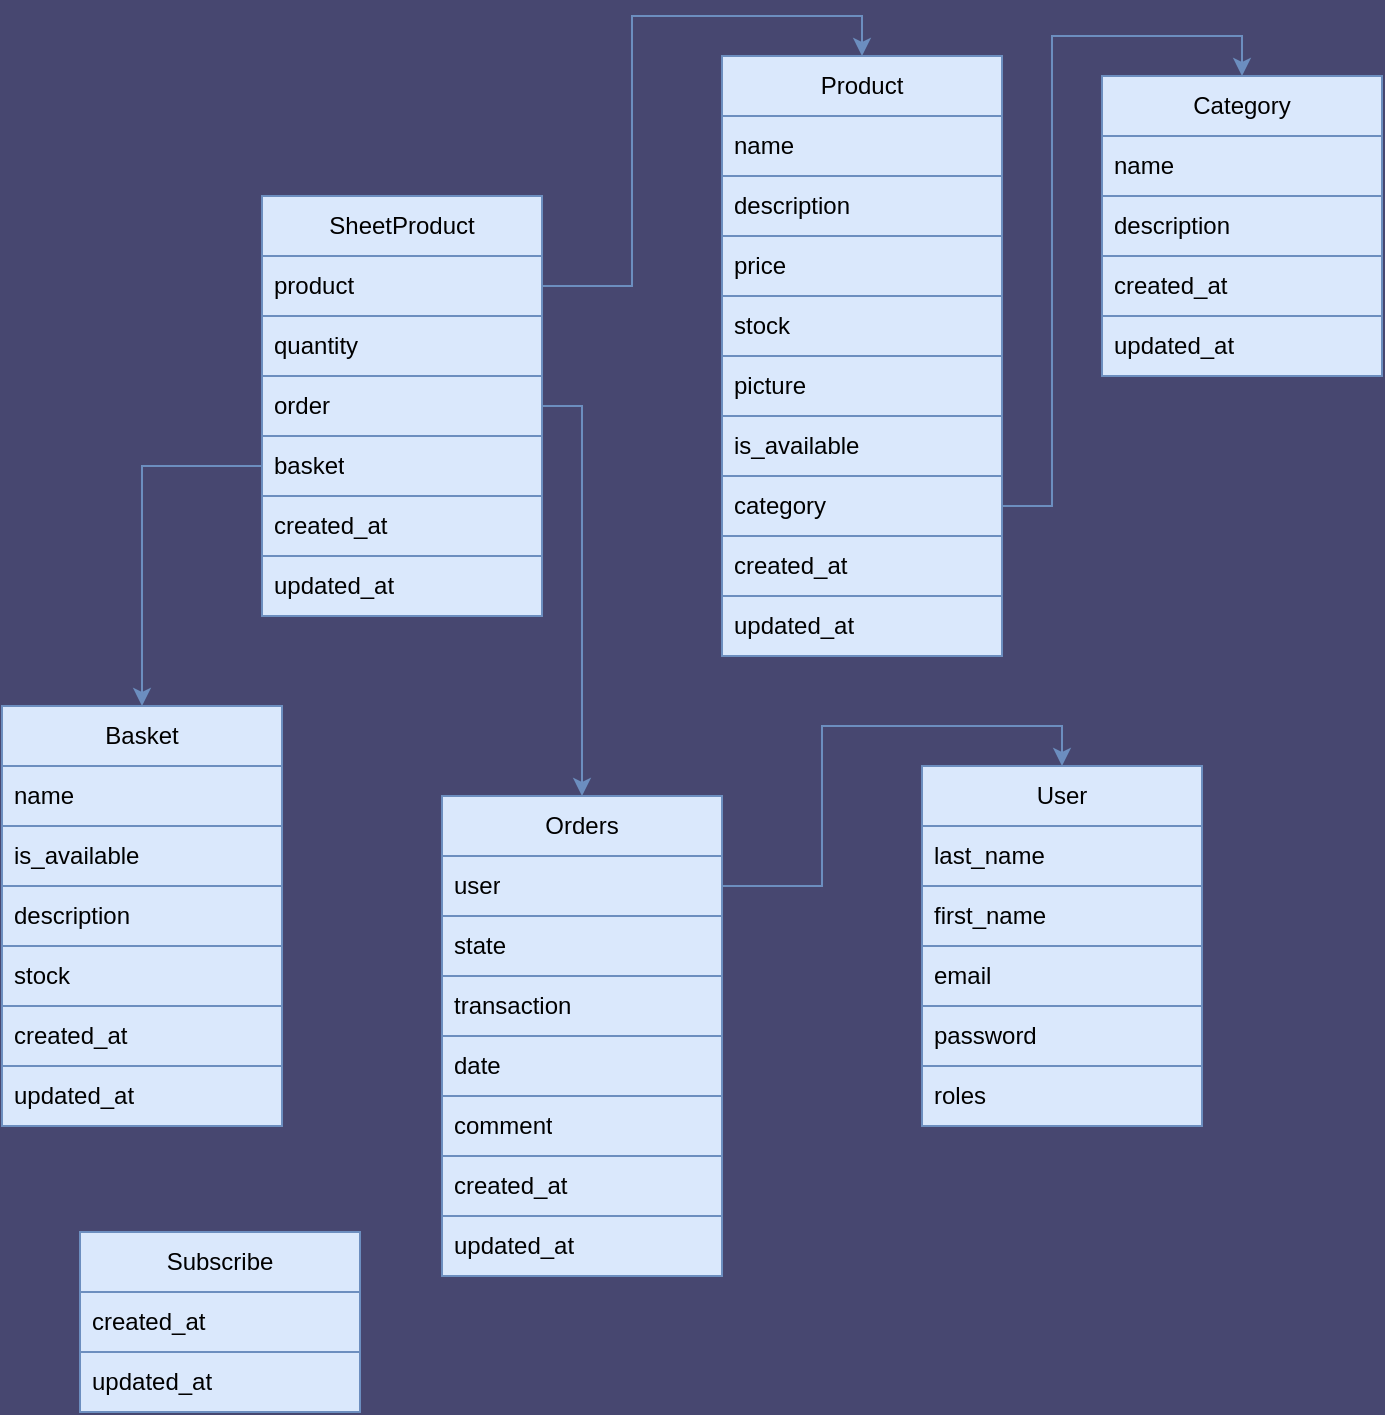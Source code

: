<mxfile version="21.2.9" type="github">
  <diagram name="Page-1" id="e7B3-h-AcOkAv30h7YL9">
    <mxGraphModel dx="954" dy="598" grid="0" gridSize="10" guides="1" tooltips="1" connect="1" arrows="1" fold="1" page="1" pageScale="1" pageWidth="827" pageHeight="1169" background="#474770" math="0" shadow="0">
      <root>
        <mxCell id="0" />
        <mxCell id="1" parent="0" />
        <mxCell id="qVHMdW8o76KmWxwlf5c9-2" value="User" style="swimlane;fontStyle=0;childLayout=stackLayout;horizontal=1;startSize=30;horizontalStack=0;resizeParent=1;resizeParentMax=0;resizeLast=0;collapsible=1;marginBottom=0;whiteSpace=wrap;html=1;fillColor=#dae8fc;strokeColor=#6c8ebf;" parent="1" vertex="1">
          <mxGeometry x="520" y="415" width="140" height="180" as="geometry" />
        </mxCell>
        <mxCell id="qVHMdW8o76KmWxwlf5c9-3" value="last_name" style="text;align=left;verticalAlign=middle;spacingLeft=4;spacingRight=4;overflow=hidden;points=[[0,0.5],[1,0.5]];portConstraint=eastwest;rotatable=0;whiteSpace=wrap;html=1;fillColor=#dae8fc;strokeColor=#6c8ebf;" parent="qVHMdW8o76KmWxwlf5c9-2" vertex="1">
          <mxGeometry y="30" width="140" height="30" as="geometry" />
        </mxCell>
        <mxCell id="qVHMdW8o76KmWxwlf5c9-4" value="first_name" style="text;align=left;verticalAlign=middle;spacingLeft=4;spacingRight=4;overflow=hidden;points=[[0,0.5],[1,0.5]];portConstraint=eastwest;rotatable=0;whiteSpace=wrap;html=1;fillColor=#dae8fc;strokeColor=#6c8ebf;" parent="qVHMdW8o76KmWxwlf5c9-2" vertex="1">
          <mxGeometry y="60" width="140" height="30" as="geometry" />
        </mxCell>
        <mxCell id="qVHMdW8o76KmWxwlf5c9-5" value="email" style="text;align=left;verticalAlign=middle;spacingLeft=4;spacingRight=4;overflow=hidden;points=[[0,0.5],[1,0.5]];portConstraint=eastwest;rotatable=0;whiteSpace=wrap;html=1;fillColor=#dae8fc;strokeColor=#6c8ebf;" parent="qVHMdW8o76KmWxwlf5c9-2" vertex="1">
          <mxGeometry y="90" width="140" height="30" as="geometry" />
        </mxCell>
        <mxCell id="3weyoblAmNRdB58ob886-1" value="password" style="text;align=left;verticalAlign=middle;spacingLeft=4;spacingRight=4;overflow=hidden;points=[[0,0.5],[1,0.5]];portConstraint=eastwest;rotatable=0;whiteSpace=wrap;html=1;fillColor=#dae8fc;strokeColor=#6c8ebf;" parent="qVHMdW8o76KmWxwlf5c9-2" vertex="1">
          <mxGeometry y="120" width="140" height="30" as="geometry" />
        </mxCell>
        <mxCell id="3weyoblAmNRdB58ob886-2" value="roles" style="text;align=left;verticalAlign=middle;spacingLeft=4;spacingRight=4;overflow=hidden;points=[[0,0.5],[1,0.5]];portConstraint=eastwest;rotatable=0;whiteSpace=wrap;html=1;fillColor=#dae8fc;strokeColor=#6c8ebf;" parent="qVHMdW8o76KmWxwlf5c9-2" vertex="1">
          <mxGeometry y="150" width="140" height="30" as="geometry" />
        </mxCell>
        <mxCell id="3weyoblAmNRdB58ob886-5" value="Product" style="swimlane;fontStyle=0;childLayout=stackLayout;horizontal=1;startSize=30;horizontalStack=0;resizeParent=1;resizeParentMax=0;resizeLast=0;collapsible=1;marginBottom=0;whiteSpace=wrap;html=1;fillColor=#dae8fc;strokeColor=#6c8ebf;" parent="1" vertex="1">
          <mxGeometry x="420" y="60" width="140" height="300" as="geometry" />
        </mxCell>
        <mxCell id="3weyoblAmNRdB58ob886-6" value="name" style="text;align=left;verticalAlign=middle;spacingLeft=4;spacingRight=4;overflow=hidden;points=[[0,0.5],[1,0.5]];portConstraint=eastwest;rotatable=0;whiteSpace=wrap;html=1;fillColor=#dae8fc;strokeColor=#6c8ebf;" parent="3weyoblAmNRdB58ob886-5" vertex="1">
          <mxGeometry y="30" width="140" height="30" as="geometry" />
        </mxCell>
        <mxCell id="3weyoblAmNRdB58ob886-7" value="description" style="text;align=left;verticalAlign=middle;spacingLeft=4;spacingRight=4;overflow=hidden;points=[[0,0.5],[1,0.5]];portConstraint=eastwest;rotatable=0;whiteSpace=wrap;html=1;fillColor=#dae8fc;strokeColor=#6c8ebf;" parent="3weyoblAmNRdB58ob886-5" vertex="1">
          <mxGeometry y="60" width="140" height="30" as="geometry" />
        </mxCell>
        <mxCell id="3weyoblAmNRdB58ob886-8" value="price" style="text;align=left;verticalAlign=middle;spacingLeft=4;spacingRight=4;overflow=hidden;points=[[0,0.5],[1,0.5]];portConstraint=eastwest;rotatable=0;whiteSpace=wrap;html=1;fillColor=#dae8fc;strokeColor=#6c8ebf;" parent="3weyoblAmNRdB58ob886-5" vertex="1">
          <mxGeometry y="90" width="140" height="30" as="geometry" />
        </mxCell>
        <mxCell id="3weyoblAmNRdB58ob886-15" value="stock" style="text;align=left;verticalAlign=middle;spacingLeft=4;spacingRight=4;overflow=hidden;points=[[0,0.5],[1,0.5]];portConstraint=eastwest;rotatable=0;whiteSpace=wrap;html=1;fillColor=#dae8fc;strokeColor=#6c8ebf;" parent="3weyoblAmNRdB58ob886-5" vertex="1">
          <mxGeometry y="120" width="140" height="30" as="geometry" />
        </mxCell>
        <mxCell id="3weyoblAmNRdB58ob886-11" value="picture" style="text;align=left;verticalAlign=middle;spacingLeft=4;spacingRight=4;overflow=hidden;points=[[0,0.5],[1,0.5]];portConstraint=eastwest;rotatable=0;whiteSpace=wrap;html=1;fillColor=#dae8fc;strokeColor=#6c8ebf;" parent="3weyoblAmNRdB58ob886-5" vertex="1">
          <mxGeometry y="150" width="140" height="30" as="geometry" />
        </mxCell>
        <mxCell id="3weyoblAmNRdB58ob886-12" value="is_available" style="text;align=left;verticalAlign=middle;spacingLeft=4;spacingRight=4;overflow=hidden;points=[[0,0.5],[1,0.5]];portConstraint=eastwest;rotatable=0;whiteSpace=wrap;html=1;fillColor=#dae8fc;strokeColor=#6c8ebf;" parent="3weyoblAmNRdB58ob886-5" vertex="1">
          <mxGeometry y="180" width="140" height="30" as="geometry" />
        </mxCell>
        <mxCell id="3weyoblAmNRdB58ob886-13" value="category" style="text;align=left;verticalAlign=middle;spacingLeft=4;spacingRight=4;overflow=hidden;points=[[0,0.5],[1,0.5]];portConstraint=eastwest;rotatable=0;whiteSpace=wrap;html=1;fillColor=#dae8fc;strokeColor=#6c8ebf;" parent="3weyoblAmNRdB58ob886-5" vertex="1">
          <mxGeometry y="210" width="140" height="30" as="geometry" />
        </mxCell>
        <mxCell id="3weyoblAmNRdB58ob886-79" value="created_at" style="text;align=left;verticalAlign=middle;spacingLeft=4;spacingRight=4;overflow=hidden;points=[[0,0.5],[1,0.5]];portConstraint=eastwest;rotatable=0;whiteSpace=wrap;html=1;fillColor=#dae8fc;strokeColor=#6c8ebf;" parent="3weyoblAmNRdB58ob886-5" vertex="1">
          <mxGeometry y="240" width="140" height="30" as="geometry" />
        </mxCell>
        <mxCell id="3weyoblAmNRdB58ob886-80" value="updated_at" style="text;align=left;verticalAlign=middle;spacingLeft=4;spacingRight=4;overflow=hidden;points=[[0,0.5],[1,0.5]];portConstraint=eastwest;rotatable=0;whiteSpace=wrap;html=1;fillColor=#dae8fc;strokeColor=#6c8ebf;" parent="3weyoblAmNRdB58ob886-5" vertex="1">
          <mxGeometry y="270" width="140" height="30" as="geometry" />
        </mxCell>
        <mxCell id="3weyoblAmNRdB58ob886-16" value="Category" style="swimlane;fontStyle=0;childLayout=stackLayout;horizontal=1;startSize=30;horizontalStack=0;resizeParent=1;resizeParentMax=0;resizeLast=0;collapsible=1;marginBottom=0;whiteSpace=wrap;html=1;fillColor=#dae8fc;strokeColor=#6c8ebf;" parent="1" vertex="1">
          <mxGeometry x="610" y="70" width="140" height="150" as="geometry" />
        </mxCell>
        <mxCell id="3weyoblAmNRdB58ob886-17" value="name" style="text;align=left;verticalAlign=middle;spacingLeft=4;spacingRight=4;overflow=hidden;points=[[0,0.5],[1,0.5]];portConstraint=eastwest;rotatable=0;whiteSpace=wrap;html=1;fillColor=#dae8fc;strokeColor=#6c8ebf;" parent="3weyoblAmNRdB58ob886-16" vertex="1">
          <mxGeometry y="30" width="140" height="30" as="geometry" />
        </mxCell>
        <mxCell id="3weyoblAmNRdB58ob886-18" value="description" style="text;align=left;verticalAlign=middle;spacingLeft=4;spacingRight=4;overflow=hidden;points=[[0,0.5],[1,0.5]];portConstraint=eastwest;rotatable=0;whiteSpace=wrap;html=1;fillColor=#dae8fc;strokeColor=#6c8ebf;" parent="3weyoblAmNRdB58ob886-16" vertex="1">
          <mxGeometry y="60" width="140" height="30" as="geometry" />
        </mxCell>
        <mxCell id="3weyoblAmNRdB58ob886-81" value="created_at" style="text;align=left;verticalAlign=middle;spacingLeft=4;spacingRight=4;overflow=hidden;points=[[0,0.5],[1,0.5]];portConstraint=eastwest;rotatable=0;whiteSpace=wrap;html=1;fillColor=#dae8fc;strokeColor=#6c8ebf;" parent="3weyoblAmNRdB58ob886-16" vertex="1">
          <mxGeometry y="90" width="140" height="30" as="geometry" />
        </mxCell>
        <mxCell id="3weyoblAmNRdB58ob886-82" value="updated_at" style="text;align=left;verticalAlign=middle;spacingLeft=4;spacingRight=4;overflow=hidden;points=[[0,0.5],[1,0.5]];portConstraint=eastwest;rotatable=0;whiteSpace=wrap;html=1;fillColor=#dae8fc;strokeColor=#6c8ebf;" parent="3weyoblAmNRdB58ob886-16" vertex="1">
          <mxGeometry y="120" width="140" height="30" as="geometry" />
        </mxCell>
        <mxCell id="3weyoblAmNRdB58ob886-24" value="Orders" style="swimlane;fontStyle=0;childLayout=stackLayout;horizontal=1;startSize=30;horizontalStack=0;resizeParent=1;resizeParentMax=0;resizeLast=0;collapsible=1;marginBottom=0;whiteSpace=wrap;html=1;fillColor=#dae8fc;strokeColor=#6c8ebf;" parent="1" vertex="1">
          <mxGeometry x="280" y="430" width="140" height="240" as="geometry" />
        </mxCell>
        <mxCell id="3weyoblAmNRdB58ob886-25" value="user" style="text;align=left;verticalAlign=middle;spacingLeft=4;spacingRight=4;overflow=hidden;points=[[0,0.5],[1,0.5]];portConstraint=eastwest;rotatable=0;whiteSpace=wrap;html=1;fillColor=#dae8fc;strokeColor=#6c8ebf;" parent="3weyoblAmNRdB58ob886-24" vertex="1">
          <mxGeometry y="30" width="140" height="30" as="geometry" />
        </mxCell>
        <mxCell id="3weyoblAmNRdB58ob886-28" value="state" style="text;align=left;verticalAlign=middle;spacingLeft=4;spacingRight=4;overflow=hidden;points=[[0,0.5],[1,0.5]];portConstraint=eastwest;rotatable=0;whiteSpace=wrap;html=1;fillColor=#dae8fc;strokeColor=#6c8ebf;" parent="3weyoblAmNRdB58ob886-24" vertex="1">
          <mxGeometry y="60" width="140" height="30" as="geometry" />
        </mxCell>
        <mxCell id="3weyoblAmNRdB58ob886-68" value="transaction" style="text;align=left;verticalAlign=middle;spacingLeft=4;spacingRight=4;overflow=hidden;points=[[0,0.5],[1,0.5]];portConstraint=eastwest;rotatable=0;whiteSpace=wrap;html=1;fillColor=#dae8fc;strokeColor=#6c8ebf;" parent="3weyoblAmNRdB58ob886-24" vertex="1">
          <mxGeometry y="90" width="140" height="30" as="geometry" />
        </mxCell>
        <mxCell id="3weyoblAmNRdB58ob886-69" value="date" style="text;align=left;verticalAlign=middle;spacingLeft=4;spacingRight=4;overflow=hidden;points=[[0,0.5],[1,0.5]];portConstraint=eastwest;rotatable=0;whiteSpace=wrap;html=1;fillColor=#dae8fc;strokeColor=#6c8ebf;" parent="3weyoblAmNRdB58ob886-24" vertex="1">
          <mxGeometry y="120" width="140" height="30" as="geometry" />
        </mxCell>
        <mxCell id="3weyoblAmNRdB58ob886-70" value="comment" style="text;align=left;verticalAlign=middle;spacingLeft=4;spacingRight=4;overflow=hidden;points=[[0,0.5],[1,0.5]];portConstraint=eastwest;rotatable=0;whiteSpace=wrap;html=1;fillColor=#dae8fc;strokeColor=#6c8ebf;" parent="3weyoblAmNRdB58ob886-24" vertex="1">
          <mxGeometry y="150" width="140" height="30" as="geometry" />
        </mxCell>
        <mxCell id="3weyoblAmNRdB58ob886-71" value="created_at" style="text;align=left;verticalAlign=middle;spacingLeft=4;spacingRight=4;overflow=hidden;points=[[0,0.5],[1,0.5]];portConstraint=eastwest;rotatable=0;whiteSpace=wrap;html=1;fillColor=#dae8fc;strokeColor=#6c8ebf;" parent="3weyoblAmNRdB58ob886-24" vertex="1">
          <mxGeometry y="180" width="140" height="30" as="geometry" />
        </mxCell>
        <mxCell id="3weyoblAmNRdB58ob886-72" value="updated_at" style="text;align=left;verticalAlign=middle;spacingLeft=4;spacingRight=4;overflow=hidden;points=[[0,0.5],[1,0.5]];portConstraint=eastwest;rotatable=0;whiteSpace=wrap;html=1;fillColor=#dae8fc;strokeColor=#6c8ebf;" parent="3weyoblAmNRdB58ob886-24" vertex="1">
          <mxGeometry y="210" width="140" height="30" as="geometry" />
        </mxCell>
        <mxCell id="3weyoblAmNRdB58ob886-32" value="SheetProduct" style="swimlane;fontStyle=0;childLayout=stackLayout;horizontal=1;startSize=30;horizontalStack=0;resizeParent=1;resizeParentMax=0;resizeLast=0;collapsible=1;marginBottom=0;whiteSpace=wrap;html=1;fillColor=#dae8fc;strokeColor=#6c8ebf;" parent="1" vertex="1">
          <mxGeometry x="190" y="130" width="140" height="210" as="geometry" />
        </mxCell>
        <mxCell id="3weyoblAmNRdB58ob886-34" value="product" style="text;align=left;verticalAlign=middle;spacingLeft=4;spacingRight=4;overflow=hidden;points=[[0,0.5],[1,0.5]];portConstraint=eastwest;rotatable=0;whiteSpace=wrap;html=1;fillColor=#dae8fc;strokeColor=#6c8ebf;" parent="3weyoblAmNRdB58ob886-32" vertex="1">
          <mxGeometry y="30" width="140" height="30" as="geometry" />
        </mxCell>
        <mxCell id="3weyoblAmNRdB58ob886-35" value="quantity" style="text;align=left;verticalAlign=middle;spacingLeft=4;spacingRight=4;overflow=hidden;points=[[0,0.5],[1,0.5]];portConstraint=eastwest;rotatable=0;whiteSpace=wrap;html=1;fillColor=#dae8fc;strokeColor=#6c8ebf;" parent="3weyoblAmNRdB58ob886-32" vertex="1">
          <mxGeometry y="60" width="140" height="30" as="geometry" />
        </mxCell>
        <mxCell id="3weyoblAmNRdB58ob886-41" value="order" style="text;align=left;verticalAlign=middle;spacingLeft=4;spacingRight=4;overflow=hidden;points=[[0,0.5],[1,0.5]];portConstraint=eastwest;rotatable=0;whiteSpace=wrap;html=1;fillColor=#dae8fc;strokeColor=#6c8ebf;" parent="3weyoblAmNRdB58ob886-32" vertex="1">
          <mxGeometry y="90" width="140" height="30" as="geometry" />
        </mxCell>
        <mxCell id="3weyoblAmNRdB58ob886-64" value="basket" style="text;align=left;verticalAlign=middle;spacingLeft=4;spacingRight=4;overflow=hidden;points=[[0,0.5],[1,0.5]];portConstraint=eastwest;rotatable=0;whiteSpace=wrap;html=1;fillColor=#dae8fc;strokeColor=#6c8ebf;" parent="3weyoblAmNRdB58ob886-32" vertex="1">
          <mxGeometry y="120" width="140" height="30" as="geometry" />
        </mxCell>
        <mxCell id="3weyoblAmNRdB58ob886-77" value="created_at" style="text;align=left;verticalAlign=middle;spacingLeft=4;spacingRight=4;overflow=hidden;points=[[0,0.5],[1,0.5]];portConstraint=eastwest;rotatable=0;whiteSpace=wrap;html=1;fillColor=#dae8fc;strokeColor=#6c8ebf;" parent="3weyoblAmNRdB58ob886-32" vertex="1">
          <mxGeometry y="150" width="140" height="30" as="geometry" />
        </mxCell>
        <mxCell id="3weyoblAmNRdB58ob886-78" value="updated_at" style="text;align=left;verticalAlign=middle;spacingLeft=4;spacingRight=4;overflow=hidden;points=[[0,0.5],[1,0.5]];portConstraint=eastwest;rotatable=0;whiteSpace=wrap;html=1;fillColor=#dae8fc;strokeColor=#6c8ebf;" parent="3weyoblAmNRdB58ob886-32" vertex="1">
          <mxGeometry y="180" width="140" height="30" as="geometry" />
        </mxCell>
        <mxCell id="3weyoblAmNRdB58ob886-44" style="edgeStyle=orthogonalEdgeStyle;rounded=0;orthogonalLoop=1;jettySize=auto;html=1;exitX=1;exitY=0.5;exitDx=0;exitDy=0;entryX=0.5;entryY=0;entryDx=0;entryDy=0;fillColor=#dae8fc;strokeColor=#6c8ebf;" parent="1" source="3weyoblAmNRdB58ob886-13" target="3weyoblAmNRdB58ob886-16" edge="1">
          <mxGeometry relative="1" as="geometry" />
        </mxCell>
        <mxCell id="3weyoblAmNRdB58ob886-48" style="edgeStyle=orthogonalEdgeStyle;rounded=0;orthogonalLoop=1;jettySize=auto;html=1;exitX=1;exitY=0.5;exitDx=0;exitDy=0;entryX=0.5;entryY=0;entryDx=0;entryDy=0;fillColor=#dae8fc;strokeColor=#6c8ebf;" parent="1" source="3weyoblAmNRdB58ob886-34" target="3weyoblAmNRdB58ob886-5" edge="1">
          <mxGeometry relative="1" as="geometry" />
        </mxCell>
        <mxCell id="3weyoblAmNRdB58ob886-52" value="Basket" style="swimlane;fontStyle=0;childLayout=stackLayout;horizontal=1;startSize=30;horizontalStack=0;resizeParent=1;resizeParentMax=0;resizeLast=0;collapsible=1;marginBottom=0;whiteSpace=wrap;html=1;fillColor=#dae8fc;strokeColor=#6c8ebf;" parent="1" vertex="1">
          <mxGeometry x="60" y="385" width="140" height="210" as="geometry" />
        </mxCell>
        <mxCell id="3weyoblAmNRdB58ob886-57" value="name" style="text;align=left;verticalAlign=middle;spacingLeft=4;spacingRight=4;overflow=hidden;points=[[0,0.5],[1,0.5]];portConstraint=eastwest;rotatable=0;whiteSpace=wrap;html=1;fillColor=#dae8fc;strokeColor=#6c8ebf;" parent="3weyoblAmNRdB58ob886-52" vertex="1">
          <mxGeometry y="30" width="140" height="30" as="geometry" />
        </mxCell>
        <mxCell id="3weyoblAmNRdB58ob886-54" value="is_available" style="text;align=left;verticalAlign=middle;spacingLeft=4;spacingRight=4;overflow=hidden;points=[[0,0.5],[1,0.5]];portConstraint=eastwest;rotatable=0;whiteSpace=wrap;html=1;fillColor=#dae8fc;strokeColor=#6c8ebf;" parent="3weyoblAmNRdB58ob886-52" vertex="1">
          <mxGeometry y="60" width="140" height="30" as="geometry" />
        </mxCell>
        <mxCell id="3weyoblAmNRdB58ob886-58" value="description" style="text;align=left;verticalAlign=middle;spacingLeft=4;spacingRight=4;overflow=hidden;points=[[0,0.5],[1,0.5]];portConstraint=eastwest;rotatable=0;whiteSpace=wrap;html=1;fillColor=#dae8fc;strokeColor=#6c8ebf;" parent="3weyoblAmNRdB58ob886-52" vertex="1">
          <mxGeometry y="90" width="140" height="30" as="geometry" />
        </mxCell>
        <mxCell id="3weyoblAmNRdB58ob886-60" value="stock" style="text;align=left;verticalAlign=middle;spacingLeft=4;spacingRight=4;overflow=hidden;points=[[0,0.5],[1,0.5]];portConstraint=eastwest;rotatable=0;whiteSpace=wrap;html=1;fillColor=#dae8fc;strokeColor=#6c8ebf;" parent="3weyoblAmNRdB58ob886-52" vertex="1">
          <mxGeometry y="120" width="140" height="30" as="geometry" />
        </mxCell>
        <mxCell id="3weyoblAmNRdB58ob886-75" value="created_at" style="text;align=left;verticalAlign=middle;spacingLeft=4;spacingRight=4;overflow=hidden;points=[[0,0.5],[1,0.5]];portConstraint=eastwest;rotatable=0;whiteSpace=wrap;html=1;fillColor=#dae8fc;strokeColor=#6c8ebf;" parent="3weyoblAmNRdB58ob886-52" vertex="1">
          <mxGeometry y="150" width="140" height="30" as="geometry" />
        </mxCell>
        <mxCell id="3weyoblAmNRdB58ob886-76" value="updated_at" style="text;align=left;verticalAlign=middle;spacingLeft=4;spacingRight=4;overflow=hidden;points=[[0,0.5],[1,0.5]];portConstraint=eastwest;rotatable=0;whiteSpace=wrap;html=1;fillColor=#dae8fc;strokeColor=#6c8ebf;" parent="3weyoblAmNRdB58ob886-52" vertex="1">
          <mxGeometry y="180" width="140" height="30" as="geometry" />
        </mxCell>
        <mxCell id="3weyoblAmNRdB58ob886-65" style="edgeStyle=orthogonalEdgeStyle;rounded=0;orthogonalLoop=1;jettySize=auto;html=1;entryX=0.5;entryY=0;entryDx=0;entryDy=0;fillColor=#dae8fc;strokeColor=#6c8ebf;" parent="1" source="3weyoblAmNRdB58ob886-64" target="3weyoblAmNRdB58ob886-52" edge="1">
          <mxGeometry relative="1" as="geometry" />
        </mxCell>
        <mxCell id="3weyoblAmNRdB58ob886-66" style="edgeStyle=orthogonalEdgeStyle;rounded=0;orthogonalLoop=1;jettySize=auto;html=1;exitX=1;exitY=0.5;exitDx=0;exitDy=0;fillColor=#dae8fc;strokeColor=#6c8ebf;" parent="1" source="3weyoblAmNRdB58ob886-41" target="3weyoblAmNRdB58ob886-24" edge="1">
          <mxGeometry relative="1" as="geometry" />
        </mxCell>
        <mxCell id="3weyoblAmNRdB58ob886-67" style="edgeStyle=orthogonalEdgeStyle;rounded=0;orthogonalLoop=1;jettySize=auto;html=1;exitX=1;exitY=0.5;exitDx=0;exitDy=0;entryX=0.5;entryY=0;entryDx=0;entryDy=0;fillColor=#dae8fc;strokeColor=#6c8ebf;" parent="1" source="3weyoblAmNRdB58ob886-25" target="qVHMdW8o76KmWxwlf5c9-2" edge="1">
          <mxGeometry relative="1" as="geometry" />
        </mxCell>
        <mxCell id="zJTExsUk69S9HuQ61gky-1" value="Subscribe" style="swimlane;fontStyle=0;childLayout=stackLayout;horizontal=1;startSize=30;horizontalStack=0;resizeParent=1;resizeParentMax=0;resizeLast=0;collapsible=1;marginBottom=0;whiteSpace=wrap;html=1;fillColor=#dae8fc;strokeColor=#6c8ebf;" vertex="1" parent="1">
          <mxGeometry x="99" y="648" width="140" height="90" as="geometry" />
        </mxCell>
        <mxCell id="zJTExsUk69S9HuQ61gky-6" value="created_at" style="text;align=left;verticalAlign=middle;spacingLeft=4;spacingRight=4;overflow=hidden;points=[[0,0.5],[1,0.5]];portConstraint=eastwest;rotatable=0;whiteSpace=wrap;html=1;fillColor=#dae8fc;strokeColor=#6c8ebf;" vertex="1" parent="zJTExsUk69S9HuQ61gky-1">
          <mxGeometry y="30" width="140" height="30" as="geometry" />
        </mxCell>
        <mxCell id="zJTExsUk69S9HuQ61gky-7" value="updated_at" style="text;align=left;verticalAlign=middle;spacingLeft=4;spacingRight=4;overflow=hidden;points=[[0,0.5],[1,0.5]];portConstraint=eastwest;rotatable=0;whiteSpace=wrap;html=1;fillColor=#dae8fc;strokeColor=#6c8ebf;" vertex="1" parent="zJTExsUk69S9HuQ61gky-1">
          <mxGeometry y="60" width="140" height="30" as="geometry" />
        </mxCell>
      </root>
    </mxGraphModel>
  </diagram>
</mxfile>
